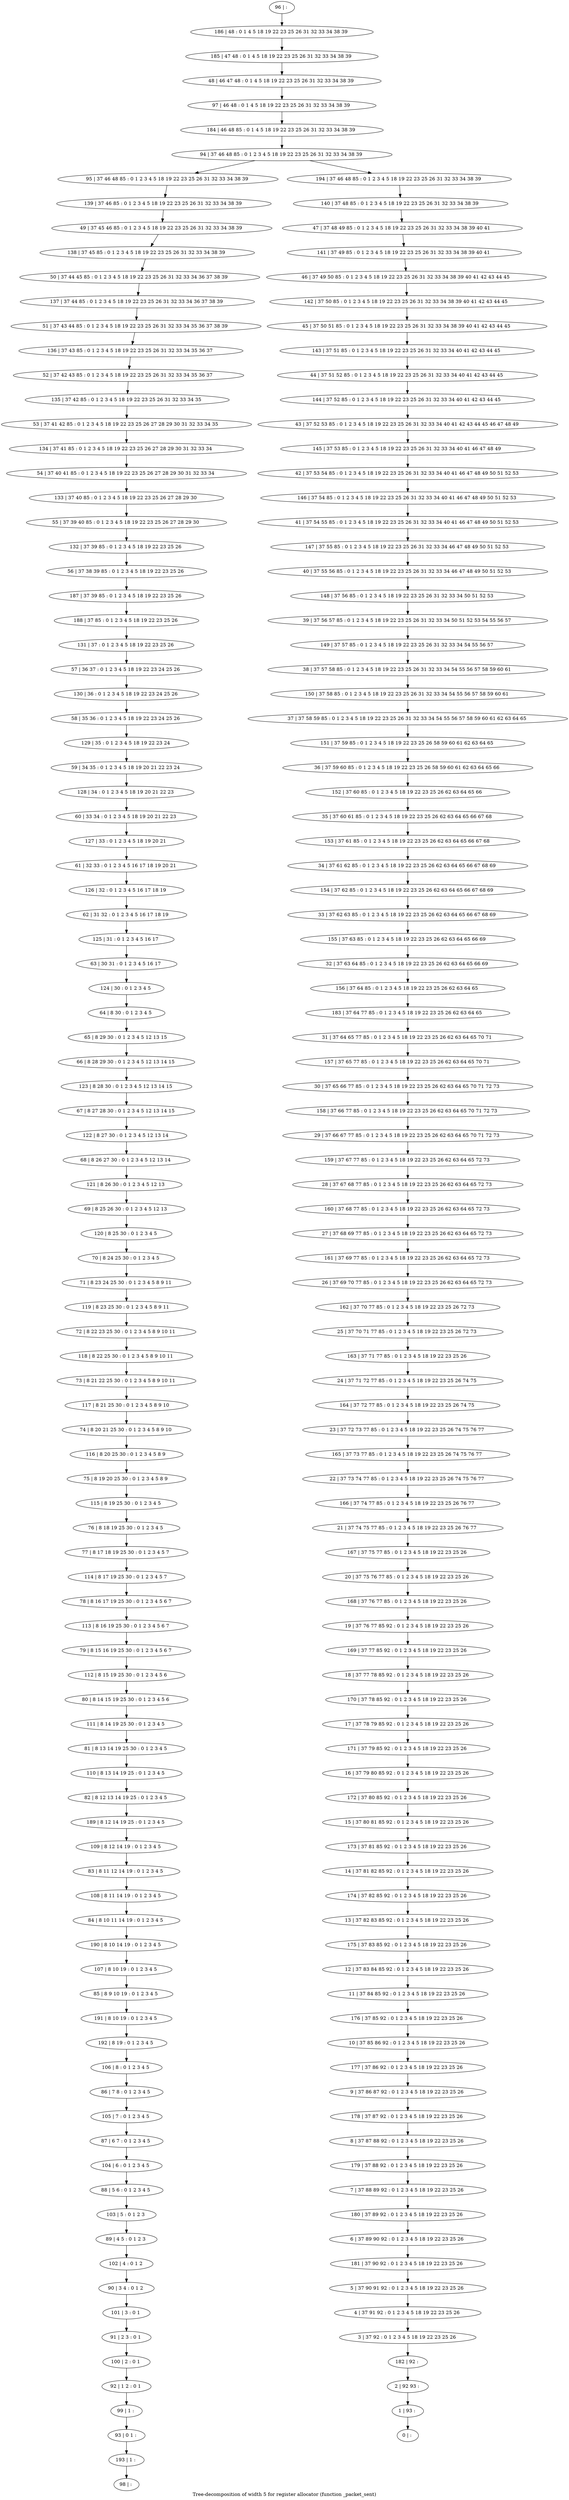 digraph G {
graph [label="Tree-decomposition of width 5 for register allocator (function _packet_sent)"]
0[label="0 | : "];
1[label="1 | 93 : "];
2[label="2 | 92 93 : "];
3[label="3 | 37 92 : 0 1 2 3 4 5 18 19 22 23 25 26 "];
4[label="4 | 37 91 92 : 0 1 2 3 4 5 18 19 22 23 25 26 "];
5[label="5 | 37 90 91 92 : 0 1 2 3 4 5 18 19 22 23 25 26 "];
6[label="6 | 37 89 90 92 : 0 1 2 3 4 5 18 19 22 23 25 26 "];
7[label="7 | 37 88 89 92 : 0 1 2 3 4 5 18 19 22 23 25 26 "];
8[label="8 | 37 87 88 92 : 0 1 2 3 4 5 18 19 22 23 25 26 "];
9[label="9 | 37 86 87 92 : 0 1 2 3 4 5 18 19 22 23 25 26 "];
10[label="10 | 37 85 86 92 : 0 1 2 3 4 5 18 19 22 23 25 26 "];
11[label="11 | 37 84 85 92 : 0 1 2 3 4 5 18 19 22 23 25 26 "];
12[label="12 | 37 83 84 85 92 : 0 1 2 3 4 5 18 19 22 23 25 26 "];
13[label="13 | 37 82 83 85 92 : 0 1 2 3 4 5 18 19 22 23 25 26 "];
14[label="14 | 37 81 82 85 92 : 0 1 2 3 4 5 18 19 22 23 25 26 "];
15[label="15 | 37 80 81 85 92 : 0 1 2 3 4 5 18 19 22 23 25 26 "];
16[label="16 | 37 79 80 85 92 : 0 1 2 3 4 5 18 19 22 23 25 26 "];
17[label="17 | 37 78 79 85 92 : 0 1 2 3 4 5 18 19 22 23 25 26 "];
18[label="18 | 37 77 78 85 92 : 0 1 2 3 4 5 18 19 22 23 25 26 "];
19[label="19 | 37 76 77 85 92 : 0 1 2 3 4 5 18 19 22 23 25 26 "];
20[label="20 | 37 75 76 77 85 : 0 1 2 3 4 5 18 19 22 23 25 26 "];
21[label="21 | 37 74 75 77 85 : 0 1 2 3 4 5 18 19 22 23 25 26 76 77 "];
22[label="22 | 37 73 74 77 85 : 0 1 2 3 4 5 18 19 22 23 25 26 74 75 76 77 "];
23[label="23 | 37 72 73 77 85 : 0 1 2 3 4 5 18 19 22 23 25 26 74 75 76 77 "];
24[label="24 | 37 71 72 77 85 : 0 1 2 3 4 5 18 19 22 23 25 26 74 75 "];
25[label="25 | 37 70 71 77 85 : 0 1 2 3 4 5 18 19 22 23 25 26 72 73 "];
26[label="26 | 37 69 70 77 85 : 0 1 2 3 4 5 18 19 22 23 25 26 62 63 64 65 72 73 "];
27[label="27 | 37 68 69 77 85 : 0 1 2 3 4 5 18 19 22 23 25 26 62 63 64 65 72 73 "];
28[label="28 | 37 67 68 77 85 : 0 1 2 3 4 5 18 19 22 23 25 26 62 63 64 65 72 73 "];
29[label="29 | 37 66 67 77 85 : 0 1 2 3 4 5 18 19 22 23 25 26 62 63 64 65 70 71 72 73 "];
30[label="30 | 37 65 66 77 85 : 0 1 2 3 4 5 18 19 22 23 25 26 62 63 64 65 70 71 72 73 "];
31[label="31 | 37 64 65 77 85 : 0 1 2 3 4 5 18 19 22 23 25 26 62 63 64 65 70 71 "];
32[label="32 | 37 63 64 85 : 0 1 2 3 4 5 18 19 22 23 25 26 62 63 64 65 66 69 "];
33[label="33 | 37 62 63 85 : 0 1 2 3 4 5 18 19 22 23 25 26 62 63 64 65 66 67 68 69 "];
34[label="34 | 37 61 62 85 : 0 1 2 3 4 5 18 19 22 23 25 26 62 63 64 65 66 67 68 69 "];
35[label="35 | 37 60 61 85 : 0 1 2 3 4 5 18 19 22 23 25 26 62 63 64 65 66 67 68 "];
36[label="36 | 37 59 60 85 : 0 1 2 3 4 5 18 19 22 23 25 26 58 59 60 61 62 63 64 65 66 "];
37[label="37 | 37 58 59 85 : 0 1 2 3 4 5 18 19 22 23 25 26 31 32 33 34 54 55 56 57 58 59 60 61 62 63 64 65 "];
38[label="38 | 37 57 58 85 : 0 1 2 3 4 5 18 19 22 23 25 26 31 32 33 34 54 55 56 57 58 59 60 61 "];
39[label="39 | 37 56 57 85 : 0 1 2 3 4 5 18 19 22 23 25 26 31 32 33 34 50 51 52 53 54 55 56 57 "];
40[label="40 | 37 55 56 85 : 0 1 2 3 4 5 18 19 22 23 25 26 31 32 33 34 46 47 48 49 50 51 52 53 "];
41[label="41 | 37 54 55 85 : 0 1 2 3 4 5 18 19 22 23 25 26 31 32 33 34 40 41 46 47 48 49 50 51 52 53 "];
42[label="42 | 37 53 54 85 : 0 1 2 3 4 5 18 19 22 23 25 26 31 32 33 34 40 41 46 47 48 49 50 51 52 53 "];
43[label="43 | 37 52 53 85 : 0 1 2 3 4 5 18 19 22 23 25 26 31 32 33 34 40 41 42 43 44 45 46 47 48 49 "];
44[label="44 | 37 51 52 85 : 0 1 2 3 4 5 18 19 22 23 25 26 31 32 33 34 40 41 42 43 44 45 "];
45[label="45 | 37 50 51 85 : 0 1 2 3 4 5 18 19 22 23 25 26 31 32 33 34 38 39 40 41 42 43 44 45 "];
46[label="46 | 37 49 50 85 : 0 1 2 3 4 5 18 19 22 23 25 26 31 32 33 34 38 39 40 41 42 43 44 45 "];
47[label="47 | 37 48 49 85 : 0 1 2 3 4 5 18 19 22 23 25 26 31 32 33 34 38 39 40 41 "];
48[label="48 | 46 47 48 : 0 1 4 5 18 19 22 23 25 26 31 32 33 34 38 39 "];
49[label="49 | 37 45 46 85 : 0 1 2 3 4 5 18 19 22 23 25 26 31 32 33 34 38 39 "];
50[label="50 | 37 44 45 85 : 0 1 2 3 4 5 18 19 22 23 25 26 31 32 33 34 36 37 38 39 "];
51[label="51 | 37 43 44 85 : 0 1 2 3 4 5 18 19 22 23 25 26 31 32 33 34 35 36 37 38 39 "];
52[label="52 | 37 42 43 85 : 0 1 2 3 4 5 18 19 22 23 25 26 31 32 33 34 35 36 37 "];
53[label="53 | 37 41 42 85 : 0 1 2 3 4 5 18 19 22 23 25 26 27 28 29 30 31 32 33 34 35 "];
54[label="54 | 37 40 41 85 : 0 1 2 3 4 5 18 19 22 23 25 26 27 28 29 30 31 32 33 34 "];
55[label="55 | 37 39 40 85 : 0 1 2 3 4 5 18 19 22 23 25 26 27 28 29 30 "];
56[label="56 | 37 38 39 85 : 0 1 2 3 4 5 18 19 22 23 25 26 "];
57[label="57 | 36 37 : 0 1 2 3 4 5 18 19 22 23 24 25 26 "];
58[label="58 | 35 36 : 0 1 2 3 4 5 18 19 22 23 24 25 26 "];
59[label="59 | 34 35 : 0 1 2 3 4 5 18 19 20 21 22 23 24 "];
60[label="60 | 33 34 : 0 1 2 3 4 5 18 19 20 21 22 23 "];
61[label="61 | 32 33 : 0 1 2 3 4 5 16 17 18 19 20 21 "];
62[label="62 | 31 32 : 0 1 2 3 4 5 16 17 18 19 "];
63[label="63 | 30 31 : 0 1 2 3 4 5 16 17 "];
64[label="64 | 8 30 : 0 1 2 3 4 5 "];
65[label="65 | 8 29 30 : 0 1 2 3 4 5 12 13 15 "];
66[label="66 | 8 28 29 30 : 0 1 2 3 4 5 12 13 14 15 "];
67[label="67 | 8 27 28 30 : 0 1 2 3 4 5 12 13 14 15 "];
68[label="68 | 8 26 27 30 : 0 1 2 3 4 5 12 13 14 "];
69[label="69 | 8 25 26 30 : 0 1 2 3 4 5 12 13 "];
70[label="70 | 8 24 25 30 : 0 1 2 3 4 5 "];
71[label="71 | 8 23 24 25 30 : 0 1 2 3 4 5 8 9 11 "];
72[label="72 | 8 22 23 25 30 : 0 1 2 3 4 5 8 9 10 11 "];
73[label="73 | 8 21 22 25 30 : 0 1 2 3 4 5 8 9 10 11 "];
74[label="74 | 8 20 21 25 30 : 0 1 2 3 4 5 8 9 10 "];
75[label="75 | 8 19 20 25 30 : 0 1 2 3 4 5 8 9 "];
76[label="76 | 8 18 19 25 30 : 0 1 2 3 4 5 "];
77[label="77 | 8 17 18 19 25 30 : 0 1 2 3 4 5 7 "];
78[label="78 | 8 16 17 19 25 30 : 0 1 2 3 4 5 6 7 "];
79[label="79 | 8 15 16 19 25 30 : 0 1 2 3 4 5 6 7 "];
80[label="80 | 8 14 15 19 25 30 : 0 1 2 3 4 5 6 "];
81[label="81 | 8 13 14 19 25 30 : 0 1 2 3 4 5 "];
82[label="82 | 8 12 13 14 19 25 : 0 1 2 3 4 5 "];
83[label="83 | 8 11 12 14 19 : 0 1 2 3 4 5 "];
84[label="84 | 8 10 11 14 19 : 0 1 2 3 4 5 "];
85[label="85 | 8 9 10 19 : 0 1 2 3 4 5 "];
86[label="86 | 7 8 : 0 1 2 3 4 5 "];
87[label="87 | 6 7 : 0 1 2 3 4 5 "];
88[label="88 | 5 6 : 0 1 2 3 4 5 "];
89[label="89 | 4 5 : 0 1 2 3 "];
90[label="90 | 3 4 : 0 1 2 "];
91[label="91 | 2 3 : 0 1 "];
92[label="92 | 1 2 : 0 1 "];
93[label="93 | 0 1 : "];
94[label="94 | 37 46 48 85 : 0 1 2 3 4 5 18 19 22 23 25 26 31 32 33 34 38 39 "];
95[label="95 | 37 46 48 85 : 0 1 2 3 4 5 18 19 22 23 25 26 31 32 33 34 38 39 "];
96[label="96 | : "];
97[label="97 | 46 48 : 0 1 4 5 18 19 22 23 25 26 31 32 33 34 38 39 "];
98[label="98 | : "];
99[label="99 | 1 : "];
100[label="100 | 2 : 0 1 "];
101[label="101 | 3 : 0 1 "];
102[label="102 | 4 : 0 1 2 "];
103[label="103 | 5 : 0 1 2 3 "];
104[label="104 | 6 : 0 1 2 3 4 5 "];
105[label="105 | 7 : 0 1 2 3 4 5 "];
106[label="106 | 8 : 0 1 2 3 4 5 "];
107[label="107 | 8 10 19 : 0 1 2 3 4 5 "];
108[label="108 | 8 11 14 19 : 0 1 2 3 4 5 "];
109[label="109 | 8 12 14 19 : 0 1 2 3 4 5 "];
110[label="110 | 8 13 14 19 25 : 0 1 2 3 4 5 "];
111[label="111 | 8 14 19 25 30 : 0 1 2 3 4 5 "];
112[label="112 | 8 15 19 25 30 : 0 1 2 3 4 5 6 "];
113[label="113 | 8 16 19 25 30 : 0 1 2 3 4 5 6 7 "];
114[label="114 | 8 17 19 25 30 : 0 1 2 3 4 5 7 "];
115[label="115 | 8 19 25 30 : 0 1 2 3 4 5 "];
116[label="116 | 8 20 25 30 : 0 1 2 3 4 5 8 9 "];
117[label="117 | 8 21 25 30 : 0 1 2 3 4 5 8 9 10 "];
118[label="118 | 8 22 25 30 : 0 1 2 3 4 5 8 9 10 11 "];
119[label="119 | 8 23 25 30 : 0 1 2 3 4 5 8 9 11 "];
120[label="120 | 8 25 30 : 0 1 2 3 4 5 "];
121[label="121 | 8 26 30 : 0 1 2 3 4 5 12 13 "];
122[label="122 | 8 27 30 : 0 1 2 3 4 5 12 13 14 "];
123[label="123 | 8 28 30 : 0 1 2 3 4 5 12 13 14 15 "];
124[label="124 | 30 : 0 1 2 3 4 5 "];
125[label="125 | 31 : 0 1 2 3 4 5 16 17 "];
126[label="126 | 32 : 0 1 2 3 4 5 16 17 18 19 "];
127[label="127 | 33 : 0 1 2 3 4 5 18 19 20 21 "];
128[label="128 | 34 : 0 1 2 3 4 5 18 19 20 21 22 23 "];
129[label="129 | 35 : 0 1 2 3 4 5 18 19 22 23 24 "];
130[label="130 | 36 : 0 1 2 3 4 5 18 19 22 23 24 25 26 "];
131[label="131 | 37 : 0 1 2 3 4 5 18 19 22 23 25 26 "];
132[label="132 | 37 39 85 : 0 1 2 3 4 5 18 19 22 23 25 26 "];
133[label="133 | 37 40 85 : 0 1 2 3 4 5 18 19 22 23 25 26 27 28 29 30 "];
134[label="134 | 37 41 85 : 0 1 2 3 4 5 18 19 22 23 25 26 27 28 29 30 31 32 33 34 "];
135[label="135 | 37 42 85 : 0 1 2 3 4 5 18 19 22 23 25 26 31 32 33 34 35 "];
136[label="136 | 37 43 85 : 0 1 2 3 4 5 18 19 22 23 25 26 31 32 33 34 35 36 37 "];
137[label="137 | 37 44 85 : 0 1 2 3 4 5 18 19 22 23 25 26 31 32 33 34 36 37 38 39 "];
138[label="138 | 37 45 85 : 0 1 2 3 4 5 18 19 22 23 25 26 31 32 33 34 38 39 "];
139[label="139 | 37 46 85 : 0 1 2 3 4 5 18 19 22 23 25 26 31 32 33 34 38 39 "];
140[label="140 | 37 48 85 : 0 1 2 3 4 5 18 19 22 23 25 26 31 32 33 34 38 39 "];
141[label="141 | 37 49 85 : 0 1 2 3 4 5 18 19 22 23 25 26 31 32 33 34 38 39 40 41 "];
142[label="142 | 37 50 85 : 0 1 2 3 4 5 18 19 22 23 25 26 31 32 33 34 38 39 40 41 42 43 44 45 "];
143[label="143 | 37 51 85 : 0 1 2 3 4 5 18 19 22 23 25 26 31 32 33 34 40 41 42 43 44 45 "];
144[label="144 | 37 52 85 : 0 1 2 3 4 5 18 19 22 23 25 26 31 32 33 34 40 41 42 43 44 45 "];
145[label="145 | 37 53 85 : 0 1 2 3 4 5 18 19 22 23 25 26 31 32 33 34 40 41 46 47 48 49 "];
146[label="146 | 37 54 85 : 0 1 2 3 4 5 18 19 22 23 25 26 31 32 33 34 40 41 46 47 48 49 50 51 52 53 "];
147[label="147 | 37 55 85 : 0 1 2 3 4 5 18 19 22 23 25 26 31 32 33 34 46 47 48 49 50 51 52 53 "];
148[label="148 | 37 56 85 : 0 1 2 3 4 5 18 19 22 23 25 26 31 32 33 34 50 51 52 53 "];
149[label="149 | 37 57 85 : 0 1 2 3 4 5 18 19 22 23 25 26 31 32 33 34 54 55 56 57 "];
150[label="150 | 37 58 85 : 0 1 2 3 4 5 18 19 22 23 25 26 31 32 33 34 54 55 56 57 58 59 60 61 "];
151[label="151 | 37 59 85 : 0 1 2 3 4 5 18 19 22 23 25 26 58 59 60 61 62 63 64 65 "];
152[label="152 | 37 60 85 : 0 1 2 3 4 5 18 19 22 23 25 26 62 63 64 65 66 "];
153[label="153 | 37 61 85 : 0 1 2 3 4 5 18 19 22 23 25 26 62 63 64 65 66 67 68 "];
154[label="154 | 37 62 85 : 0 1 2 3 4 5 18 19 22 23 25 26 62 63 64 65 66 67 68 69 "];
155[label="155 | 37 63 85 : 0 1 2 3 4 5 18 19 22 23 25 26 62 63 64 65 66 69 "];
156[label="156 | 37 64 85 : 0 1 2 3 4 5 18 19 22 23 25 26 62 63 64 65 "];
157[label="157 | 37 65 77 85 : 0 1 2 3 4 5 18 19 22 23 25 26 62 63 64 65 70 71 "];
158[label="158 | 37 66 77 85 : 0 1 2 3 4 5 18 19 22 23 25 26 62 63 64 65 70 71 72 73 "];
159[label="159 | 37 67 77 85 : 0 1 2 3 4 5 18 19 22 23 25 26 62 63 64 65 72 73 "];
160[label="160 | 37 68 77 85 : 0 1 2 3 4 5 18 19 22 23 25 26 62 63 64 65 72 73 "];
161[label="161 | 37 69 77 85 : 0 1 2 3 4 5 18 19 22 23 25 26 62 63 64 65 72 73 "];
162[label="162 | 37 70 77 85 : 0 1 2 3 4 5 18 19 22 23 25 26 72 73 "];
163[label="163 | 37 71 77 85 : 0 1 2 3 4 5 18 19 22 23 25 26 "];
164[label="164 | 37 72 77 85 : 0 1 2 3 4 5 18 19 22 23 25 26 74 75 "];
165[label="165 | 37 73 77 85 : 0 1 2 3 4 5 18 19 22 23 25 26 74 75 76 77 "];
166[label="166 | 37 74 77 85 : 0 1 2 3 4 5 18 19 22 23 25 26 76 77 "];
167[label="167 | 37 75 77 85 : 0 1 2 3 4 5 18 19 22 23 25 26 "];
168[label="168 | 37 76 77 85 : 0 1 2 3 4 5 18 19 22 23 25 26 "];
169[label="169 | 37 77 85 92 : 0 1 2 3 4 5 18 19 22 23 25 26 "];
170[label="170 | 37 78 85 92 : 0 1 2 3 4 5 18 19 22 23 25 26 "];
171[label="171 | 37 79 85 92 : 0 1 2 3 4 5 18 19 22 23 25 26 "];
172[label="172 | 37 80 85 92 : 0 1 2 3 4 5 18 19 22 23 25 26 "];
173[label="173 | 37 81 85 92 : 0 1 2 3 4 5 18 19 22 23 25 26 "];
174[label="174 | 37 82 85 92 : 0 1 2 3 4 5 18 19 22 23 25 26 "];
175[label="175 | 37 83 85 92 : 0 1 2 3 4 5 18 19 22 23 25 26 "];
176[label="176 | 37 85 92 : 0 1 2 3 4 5 18 19 22 23 25 26 "];
177[label="177 | 37 86 92 : 0 1 2 3 4 5 18 19 22 23 25 26 "];
178[label="178 | 37 87 92 : 0 1 2 3 4 5 18 19 22 23 25 26 "];
179[label="179 | 37 88 92 : 0 1 2 3 4 5 18 19 22 23 25 26 "];
180[label="180 | 37 89 92 : 0 1 2 3 4 5 18 19 22 23 25 26 "];
181[label="181 | 37 90 92 : 0 1 2 3 4 5 18 19 22 23 25 26 "];
182[label="182 | 92 : "];
183[label="183 | 37 64 77 85 : 0 1 2 3 4 5 18 19 22 23 25 26 62 63 64 65 "];
184[label="184 | 46 48 85 : 0 1 4 5 18 19 22 23 25 26 31 32 33 34 38 39 "];
185[label="185 | 47 48 : 0 1 4 5 18 19 22 23 25 26 31 32 33 34 38 39 "];
186[label="186 | 48 : 0 1 4 5 18 19 22 23 25 26 31 32 33 34 38 39 "];
187[label="187 | 37 39 85 : 0 1 2 3 4 5 18 19 22 23 25 26 "];
188[label="188 | 37 85 : 0 1 2 3 4 5 18 19 22 23 25 26 "];
189[label="189 | 8 12 14 19 25 : 0 1 2 3 4 5 "];
190[label="190 | 8 10 14 19 : 0 1 2 3 4 5 "];
191[label="191 | 8 10 19 : 0 1 2 3 4 5 "];
192[label="192 | 8 19 : 0 1 2 3 4 5 "];
193[label="193 | 1 : "];
194[label="194 | 37 46 48 85 : 0 1 2 3 4 5 18 19 22 23 25 26 31 32 33 34 38 39 "];
64->65 ;
65->66 ;
70->71 ;
76->77 ;
99->93 ;
92->99 ;
100->92 ;
91->100 ;
101->91 ;
90->101 ;
102->90 ;
89->102 ;
103->89 ;
88->103 ;
104->88 ;
87->104 ;
105->87 ;
86->105 ;
106->86 ;
107->85 ;
108->84 ;
83->108 ;
109->83 ;
110->82 ;
81->110 ;
111->81 ;
80->111 ;
112->80 ;
79->112 ;
113->79 ;
78->113 ;
114->78 ;
77->114 ;
115->76 ;
75->115 ;
116->75 ;
74->116 ;
117->74 ;
73->117 ;
118->73 ;
72->118 ;
119->72 ;
71->119 ;
120->70 ;
69->120 ;
121->69 ;
68->121 ;
122->68 ;
67->122 ;
123->67 ;
66->123 ;
124->64 ;
63->124 ;
125->63 ;
62->125 ;
126->62 ;
61->126 ;
127->61 ;
60->127 ;
128->60 ;
59->128 ;
129->59 ;
58->129 ;
130->58 ;
57->130 ;
131->57 ;
132->56 ;
55->132 ;
133->55 ;
54->133 ;
134->54 ;
53->134 ;
135->53 ;
52->135 ;
136->52 ;
51->136 ;
137->51 ;
50->137 ;
138->50 ;
49->138 ;
139->49 ;
95->139 ;
56->187 ;
188->131 ;
187->188 ;
189->109 ;
82->189 ;
190->107 ;
84->190 ;
85->191 ;
192->106 ;
191->192 ;
193->98 ;
93->193 ;
96->186 ;
186->185 ;
185->48 ;
48->97 ;
97->184 ;
184->94 ;
140->47 ;
47->141 ;
141->46 ;
46->142 ;
142->45 ;
45->143 ;
143->44 ;
44->144 ;
144->43 ;
43->145 ;
145->42 ;
42->146 ;
146->41 ;
41->147 ;
147->40 ;
40->148 ;
148->39 ;
39->149 ;
149->38 ;
38->150 ;
150->37 ;
37->151 ;
151->36 ;
36->152 ;
152->35 ;
35->153 ;
153->34 ;
34->154 ;
154->33 ;
33->155 ;
155->32 ;
32->156 ;
156->183 ;
183->31 ;
31->157 ;
157->30 ;
30->158 ;
158->29 ;
29->159 ;
159->28 ;
28->160 ;
160->27 ;
27->161 ;
161->26 ;
26->162 ;
162->25 ;
25->163 ;
163->24 ;
24->164 ;
164->23 ;
23->165 ;
165->22 ;
22->166 ;
166->21 ;
21->167 ;
167->20 ;
20->168 ;
168->19 ;
19->169 ;
169->18 ;
18->170 ;
170->17 ;
17->171 ;
171->16 ;
16->172 ;
172->15 ;
15->173 ;
173->14 ;
14->174 ;
174->13 ;
13->175 ;
175->12 ;
12->11 ;
11->176 ;
176->10 ;
10->177 ;
177->9 ;
9->178 ;
178->8 ;
8->179 ;
179->7 ;
7->180 ;
180->6 ;
6->181 ;
181->5 ;
5->4 ;
4->3 ;
3->182 ;
182->2 ;
2->1 ;
1->0 ;
194->140 ;
94->95 ;
94->194 ;
}
